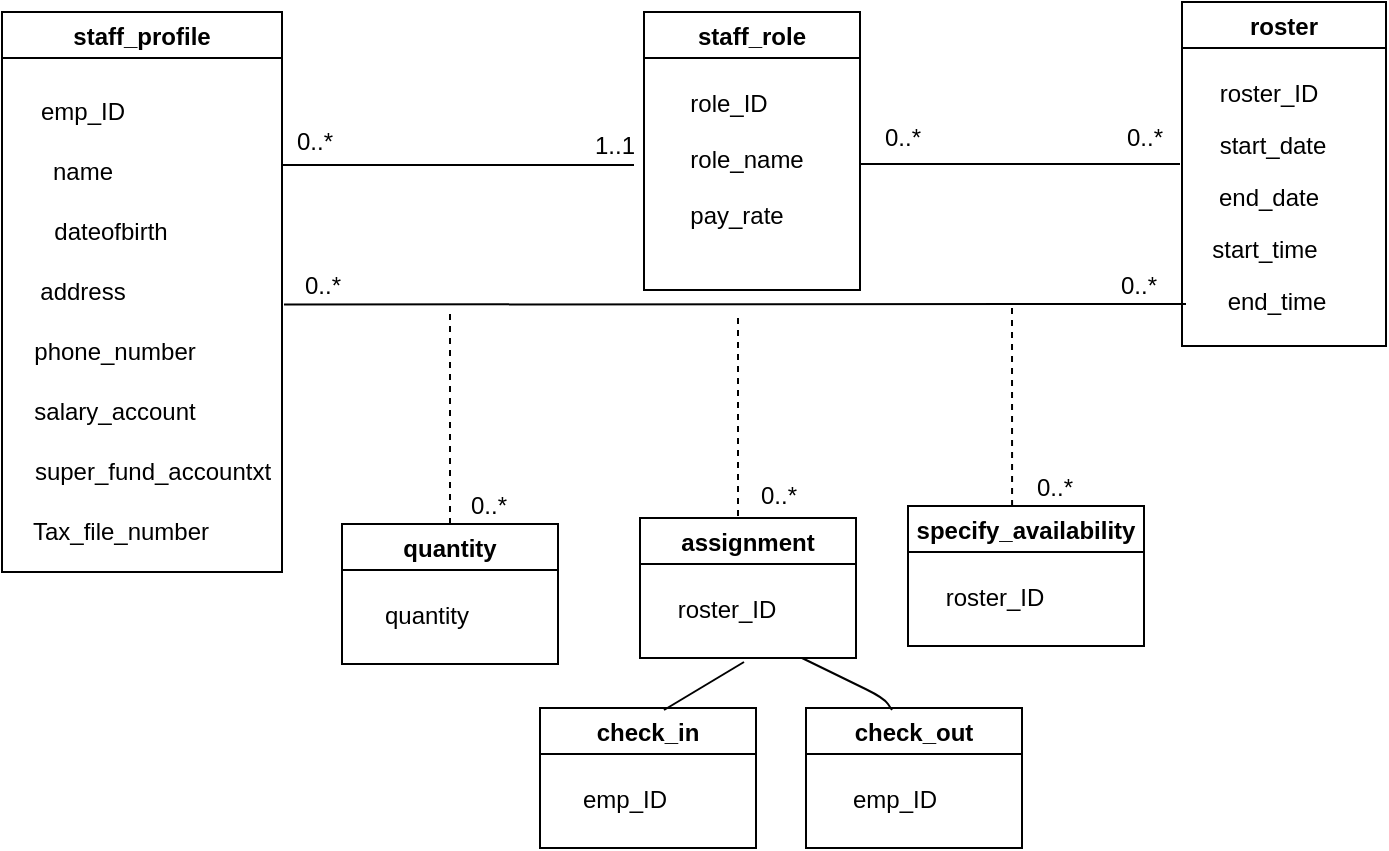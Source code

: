 <mxfile version="15.4.0" type="device"><diagram id="sEvds4fFC6vVgUAK6fHR" name="Page-1"><mxGraphModel dx="909" dy="445" grid="0" gridSize="10" guides="1" tooltips="1" connect="1" arrows="1" fold="1" page="0" pageScale="1" pageWidth="850" pageHeight="1100" math="0" shadow="0"><root><mxCell id="0"/><mxCell id="1" parent="0"/><mxCell id="e7QquCKqwez8guiiKRcz-1" value="staff_profile" style="swimlane;" parent="1" vertex="1"><mxGeometry x="50" y="40" width="140" height="280" as="geometry"/></mxCell><mxCell id="e7QquCKqwez8guiiKRcz-15" value="address" style="text;html=1;align=center;verticalAlign=middle;resizable=0;points=[];autosize=1;strokeColor=none;" parent="e7QquCKqwez8guiiKRcz-1" vertex="1"><mxGeometry x="10" y="130" width="60" height="20" as="geometry"/></mxCell><mxCell id="e7QquCKqwez8guiiKRcz-20" value="super_fund_accountxt" style="text;html=1;align=center;verticalAlign=middle;resizable=0;points=[];autosize=1;strokeColor=none;" parent="e7QquCKqwez8guiiKRcz-1" vertex="1"><mxGeometry x="11" y="221" width="128" height="18" as="geometry"/></mxCell><mxCell id="e7QquCKqwez8guiiKRcz-13" value="name" style="text;html=1;align=center;verticalAlign=middle;resizable=0;points=[];autosize=1;strokeColor=none;" parent="e7QquCKqwez8guiiKRcz-1" vertex="1"><mxGeometry x="20" y="71" width="40" height="18" as="geometry"/></mxCell><mxCell id="e7QquCKqwez8guiiKRcz-14" value="dateofbirth" style="text;html=1;align=center;verticalAlign=middle;resizable=0;points=[];autosize=1;strokeColor=none;" parent="e7QquCKqwez8guiiKRcz-1" vertex="1"><mxGeometry x="20" y="101" width="67" height="18" as="geometry"/></mxCell><mxCell id="e7QquCKqwez8guiiKRcz-12" value="emp_ID" style="text;html=1;align=center;verticalAlign=middle;resizable=0;points=[];autosize=1;strokeColor=none;" parent="1" vertex="1"><mxGeometry x="60" y="80" width="60" height="20" as="geometry"/></mxCell><mxCell id="e7QquCKqwez8guiiKRcz-16" value="phone_number" style="text;html=1;align=center;verticalAlign=middle;resizable=0;points=[];autosize=1;strokeColor=none;" parent="1" vertex="1"><mxGeometry x="60" y="201" width="91" height="18" as="geometry"/></mxCell><mxCell id="e7QquCKqwez8guiiKRcz-19" value="salary_account" style="text;html=1;align=center;verticalAlign=middle;resizable=0;points=[];autosize=1;strokeColor=none;" parent="1" vertex="1"><mxGeometry x="60" y="231" width="91" height="18" as="geometry"/></mxCell><mxCell id="e7QquCKqwez8guiiKRcz-21" value="Tax_file_number" style="text;html=1;align=center;verticalAlign=middle;resizable=0;points=[];autosize=1;strokeColor=none;" parent="1" vertex="1"><mxGeometry x="60" y="291" width="98" height="18" as="geometry"/></mxCell><mxCell id="ZnLmcHWBVL9dsMa8KNwG-1" value="staff_role" style="swimlane;" parent="1" vertex="1"><mxGeometry x="371" y="40" width="108" height="139" as="geometry"/></mxCell><mxCell id="ZnLmcHWBVL9dsMa8KNwG-2" value="role_ID" style="text;html=1;align=center;verticalAlign=middle;resizable=0;points=[];autosize=1;strokeColor=none;" parent="ZnLmcHWBVL9dsMa8KNwG-1" vertex="1"><mxGeometry x="17" y="37" width="49" height="18" as="geometry"/></mxCell><mxCell id="ZnLmcHWBVL9dsMa8KNwG-3" value="pay_rate" style="text;html=1;align=center;verticalAlign=middle;resizable=0;points=[];autosize=1;strokeColor=none;" parent="ZnLmcHWBVL9dsMa8KNwG-1" vertex="1"><mxGeometry x="17" y="93" width="57" height="18" as="geometry"/></mxCell><mxCell id="ZnLmcHWBVL9dsMa8KNwG-6" value="role_name" style="text;html=1;align=center;verticalAlign=middle;resizable=0;points=[];autosize=1;strokeColor=none;" parent="ZnLmcHWBVL9dsMa8KNwG-1" vertex="1"><mxGeometry x="17" y="65" width="67" height="18" as="geometry"/></mxCell><mxCell id="ZnLmcHWBVL9dsMa8KNwG-7" value="roster" style="swimlane;" parent="1" vertex="1"><mxGeometry x="640" y="35" width="102" height="172" as="geometry"/></mxCell><mxCell id="ZnLmcHWBVL9dsMa8KNwG-8" value="roster_ID" style="text;html=1;align=center;verticalAlign=middle;resizable=0;points=[];autosize=1;strokeColor=none;" parent="ZnLmcHWBVL9dsMa8KNwG-7" vertex="1"><mxGeometry x="13" y="37" width="59" height="18" as="geometry"/></mxCell><mxCell id="ZnLmcHWBVL9dsMa8KNwG-10" value="start_date" style="text;html=1;align=center;verticalAlign=middle;resizable=0;points=[];autosize=1;strokeColor=none;" parent="ZnLmcHWBVL9dsMa8KNwG-7" vertex="1"><mxGeometry x="13" y="63" width="63" height="18" as="geometry"/></mxCell><mxCell id="ZnLmcHWBVL9dsMa8KNwG-11" value="end_date" style="text;html=1;align=center;verticalAlign=middle;resizable=0;points=[];autosize=1;strokeColor=none;" parent="ZnLmcHWBVL9dsMa8KNwG-7" vertex="1"><mxGeometry x="13" y="89" width="60" height="18" as="geometry"/></mxCell><mxCell id="ZnLmcHWBVL9dsMa8KNwG-13" value="end_time" style="text;html=1;align=center;verticalAlign=middle;resizable=0;points=[];autosize=1;strokeColor=none;" parent="ZnLmcHWBVL9dsMa8KNwG-7" vertex="1"><mxGeometry x="17" y="141" width="59" height="18" as="geometry"/></mxCell><mxCell id="ZnLmcHWBVL9dsMa8KNwG-12" value="start_time" style="text;html=1;align=center;verticalAlign=middle;resizable=0;points=[];autosize=1;strokeColor=none;" parent="1" vertex="1"><mxGeometry x="649" y="150" width="63" height="18" as="geometry"/></mxCell><mxCell id="ZnLmcHWBVL9dsMa8KNwG-15" value="assignment" style="swimlane;startSize=23;" parent="1" vertex="1"><mxGeometry x="369" y="293" width="108" height="70" as="geometry"/></mxCell><mxCell id="ZnLmcHWBVL9dsMa8KNwG-16" value="roster_ID" style="text;html=1;align=center;verticalAlign=middle;resizable=0;points=[];autosize=1;strokeColor=none;" parent="ZnLmcHWBVL9dsMa8KNwG-15" vertex="1"><mxGeometry x="13" y="37" width="59" height="18" as="geometry"/></mxCell><mxCell id="ZnLmcHWBVL9dsMa8KNwG-19" value="specify_availability" style="swimlane;" parent="1" vertex="1"><mxGeometry x="503" y="287" width="118" height="70" as="geometry"/></mxCell><mxCell id="ZnLmcHWBVL9dsMa8KNwG-20" value="roster_ID" style="text;html=1;align=center;verticalAlign=middle;resizable=0;points=[];autosize=1;strokeColor=none;" parent="ZnLmcHWBVL9dsMa8KNwG-19" vertex="1"><mxGeometry x="13" y="37" width="59" height="18" as="geometry"/></mxCell><mxCell id="ZnLmcHWBVL9dsMa8KNwG-24" value="check_in" style="swimlane;startSize=23;" parent="1" vertex="1"><mxGeometry x="319" y="388" width="108" height="70" as="geometry"/></mxCell><mxCell id="ZnLmcHWBVL9dsMa8KNwG-25" value="emp_ID" style="text;html=1;align=center;verticalAlign=middle;resizable=0;points=[];autosize=1;strokeColor=none;" parent="ZnLmcHWBVL9dsMa8KNwG-24" vertex="1"><mxGeometry x="16" y="37" width="52" height="18" as="geometry"/></mxCell><mxCell id="ZnLmcHWBVL9dsMa8KNwG-26" value="check_out" style="swimlane;" parent="1" vertex="1"><mxGeometry x="452" y="388" width="108" height="70" as="geometry"/></mxCell><mxCell id="ZnLmcHWBVL9dsMa8KNwG-27" value="emp_ID" style="text;html=1;align=center;verticalAlign=middle;resizable=0;points=[];autosize=1;strokeColor=none;" parent="ZnLmcHWBVL9dsMa8KNwG-26" vertex="1"><mxGeometry x="18" y="37" width="52" height="18" as="geometry"/></mxCell><mxCell id="ZnLmcHWBVL9dsMa8KNwG-28" value="quantity" style="swimlane;startSize=23;" parent="1" vertex="1"><mxGeometry x="220" y="296" width="108" height="70" as="geometry"/></mxCell><mxCell id="ZnLmcHWBVL9dsMa8KNwG-29" value="quantity" style="text;html=1;align=center;verticalAlign=middle;resizable=0;points=[];autosize=1;strokeColor=none;" parent="ZnLmcHWBVL9dsMa8KNwG-28" vertex="1"><mxGeometry x="16" y="37" width="52" height="18" as="geometry"/></mxCell><mxCell id="ZnLmcHWBVL9dsMa8KNwG-32" value="" style="endArrow=none;html=1;" parent="1" edge="1"><mxGeometry width="50" height="50" relative="1" as="geometry"><mxPoint x="190" y="116.5" as="sourcePoint"/><mxPoint x="366" y="116.5" as="targetPoint"/></mxGeometry></mxCell><mxCell id="ZnLmcHWBVL9dsMa8KNwG-33" value="" style="endArrow=none;html=1;" parent="1" edge="1"><mxGeometry width="50" height="50" relative="1" as="geometry"><mxPoint x="479" y="116" as="sourcePoint"/><mxPoint x="639" y="116" as="targetPoint"/></mxGeometry></mxCell><mxCell id="ZnLmcHWBVL9dsMa8KNwG-34" value="" style="endArrow=none;dashed=1;html=1;exitX=0.5;exitY=0;exitDx=0;exitDy=0;" parent="1" source="ZnLmcHWBVL9dsMa8KNwG-28" edge="1"><mxGeometry width="50" height="50" relative="1" as="geometry"><mxPoint x="399" y="301" as="sourcePoint"/><mxPoint x="274" y="189" as="targetPoint"/></mxGeometry></mxCell><mxCell id="ZnLmcHWBVL9dsMa8KNwG-35" value="" style="endArrow=none;html=1;" parent="1" edge="1"><mxGeometry width="50" height="50" relative="1" as="geometry"><mxPoint x="191" y="186.25" as="sourcePoint"/><mxPoint x="642" y="186" as="targetPoint"/></mxGeometry></mxCell><mxCell id="ZnLmcHWBVL9dsMa8KNwG-44" value="" style="endArrow=none;html=1;exitX=0.75;exitY=1;exitDx=0;exitDy=0;entryX=0.398;entryY=0.014;entryDx=0;entryDy=0;entryPerimeter=0;" parent="1" source="ZnLmcHWBVL9dsMa8KNwG-15" target="ZnLmcHWBVL9dsMa8KNwG-26" edge="1"><mxGeometry width="50" height="50" relative="1" as="geometry"><mxPoint x="200" y="299" as="sourcePoint"/><mxPoint x="517" y="328" as="targetPoint"/><Array as="points"><mxPoint x="491" y="383"/></Array></mxGeometry></mxCell><mxCell id="ZnLmcHWBVL9dsMa8KNwG-45" value="" style="endArrow=none;html=1;" parent="1" edge="1"><mxGeometry width="50" height="50" relative="1" as="geometry"><mxPoint x="421" y="365" as="sourcePoint"/><mxPoint x="381" y="389" as="targetPoint"/></mxGeometry></mxCell><mxCell id="ZnLmcHWBVL9dsMa8KNwG-46" value="0..*" style="text;html=1;align=center;verticalAlign=middle;resizable=0;points=[];autosize=1;strokeColor=none;" parent="1" vertex="1"><mxGeometry x="192" y="96" width="28" height="18" as="geometry"/></mxCell><mxCell id="ZnLmcHWBVL9dsMa8KNwG-47" value="1..1" style="text;html=1;align=center;verticalAlign=middle;resizable=0;points=[];autosize=1;strokeColor=none;" parent="1" vertex="1"><mxGeometry x="341" y="98" width="30" height="18" as="geometry"/></mxCell><mxCell id="ZnLmcHWBVL9dsMa8KNwG-48" value="0..*" style="text;html=1;align=center;verticalAlign=middle;resizable=0;points=[];autosize=1;strokeColor=none;" parent="1" vertex="1"><mxGeometry x="486" y="94" width="28" height="18" as="geometry"/></mxCell><mxCell id="ZnLmcHWBVL9dsMa8KNwG-49" value="0..*" style="text;html=1;align=center;verticalAlign=middle;resizable=0;points=[];autosize=1;strokeColor=none;" parent="1" vertex="1"><mxGeometry x="607" y="94" width="28" height="18" as="geometry"/></mxCell><mxCell id="ZnLmcHWBVL9dsMa8KNwG-50" value="0..*" style="text;html=1;align=center;verticalAlign=middle;resizable=0;points=[];autosize=1;strokeColor=none;" parent="1" vertex="1"><mxGeometry x="604" y="168" width="28" height="18" as="geometry"/></mxCell><mxCell id="ZnLmcHWBVL9dsMa8KNwG-56" value="0..*" style="text;html=1;align=center;verticalAlign=middle;resizable=0;points=[];autosize=1;strokeColor=none;" parent="1" vertex="1"><mxGeometry x="196" y="168" width="28" height="18" as="geometry"/></mxCell><mxCell id="au4wmruPaEckfVfth_t2-2" value="" style="endArrow=none;dashed=1;html=1;exitX=0.441;exitY=0;exitDx=0;exitDy=0;exitPerimeter=0;" parent="1" source="ZnLmcHWBVL9dsMa8KNwG-19" edge="1"><mxGeometry width="50" height="50" relative="1" as="geometry"><mxPoint x="531" y="211" as="sourcePoint"/><mxPoint x="555" y="186" as="targetPoint"/></mxGeometry></mxCell><mxCell id="au4wmruPaEckfVfth_t2-3" value="" style="endArrow=none;dashed=1;html=1;" parent="1" edge="1"><mxGeometry width="50" height="50" relative="1" as="geometry"><mxPoint x="418" y="292" as="sourcePoint"/><mxPoint x="418" y="190" as="targetPoint"/></mxGeometry></mxCell><mxCell id="au4wmruPaEckfVfth_t2-4" value="0..*" style="text;html=1;align=center;verticalAlign=middle;resizable=0;points=[];autosize=1;strokeColor=none;" parent="1" vertex="1"><mxGeometry x="279" y="278" width="28" height="18" as="geometry"/></mxCell><mxCell id="au4wmruPaEckfVfth_t2-5" value="0..*" style="text;html=1;align=center;verticalAlign=middle;resizable=0;points=[];autosize=1;strokeColor=none;" parent="1" vertex="1"><mxGeometry x="424" y="273" width="28" height="18" as="geometry"/></mxCell><mxCell id="au4wmruPaEckfVfth_t2-6" value="0..*" style="text;html=1;align=center;verticalAlign=middle;resizable=0;points=[];autosize=1;strokeColor=none;" parent="1" vertex="1"><mxGeometry x="562" y="269" width="28" height="18" as="geometry"/></mxCell></root></mxGraphModel></diagram></mxfile>